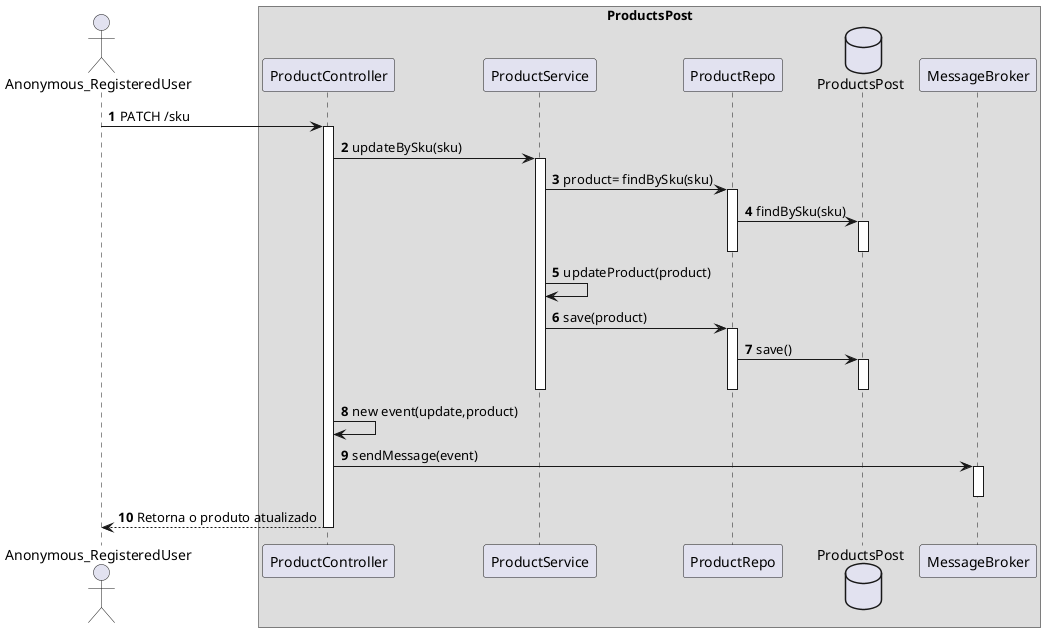@startuml
'https://plantuml.com/sequence-diagram

autonumber
actor Anonymous_RegisteredUser as USER
box "ProductsPost"
participant "ProductController" as CTRL
participant "ProductService" as SERV
participant "ProductRepo" as REPO
database "ProductsPost" as DB
participant "MessageBroker" as MSG

USER -> CTRL : PATCH /sku
activate CTRL
    CTRL-> SERV : updateBySku(sku)
    activate SERV
        SERV -> REPO: product= findBySku(sku)
                activate REPO
                    REPO -> DB : findBySku(sku)
                    activate DB
                    deactivate DB
                deactivate REPO
        SERV -> SERV : updateProduct(product)
        SERV -> REPO : save(product)
                        activate REPO
                            REPO -> DB : save()
                                                activate DB
                                                deactivate DB
                        deactivate REPO
    deactivate SERV
            CTRL -> CTRL : new event(update,product)
            CTRL -> MSG : sendMessage(event)
                activate MSG
                deactivate MSG
CTRL --> USER : Retorna o produto atualizado
deactivate CTRL
@enduml